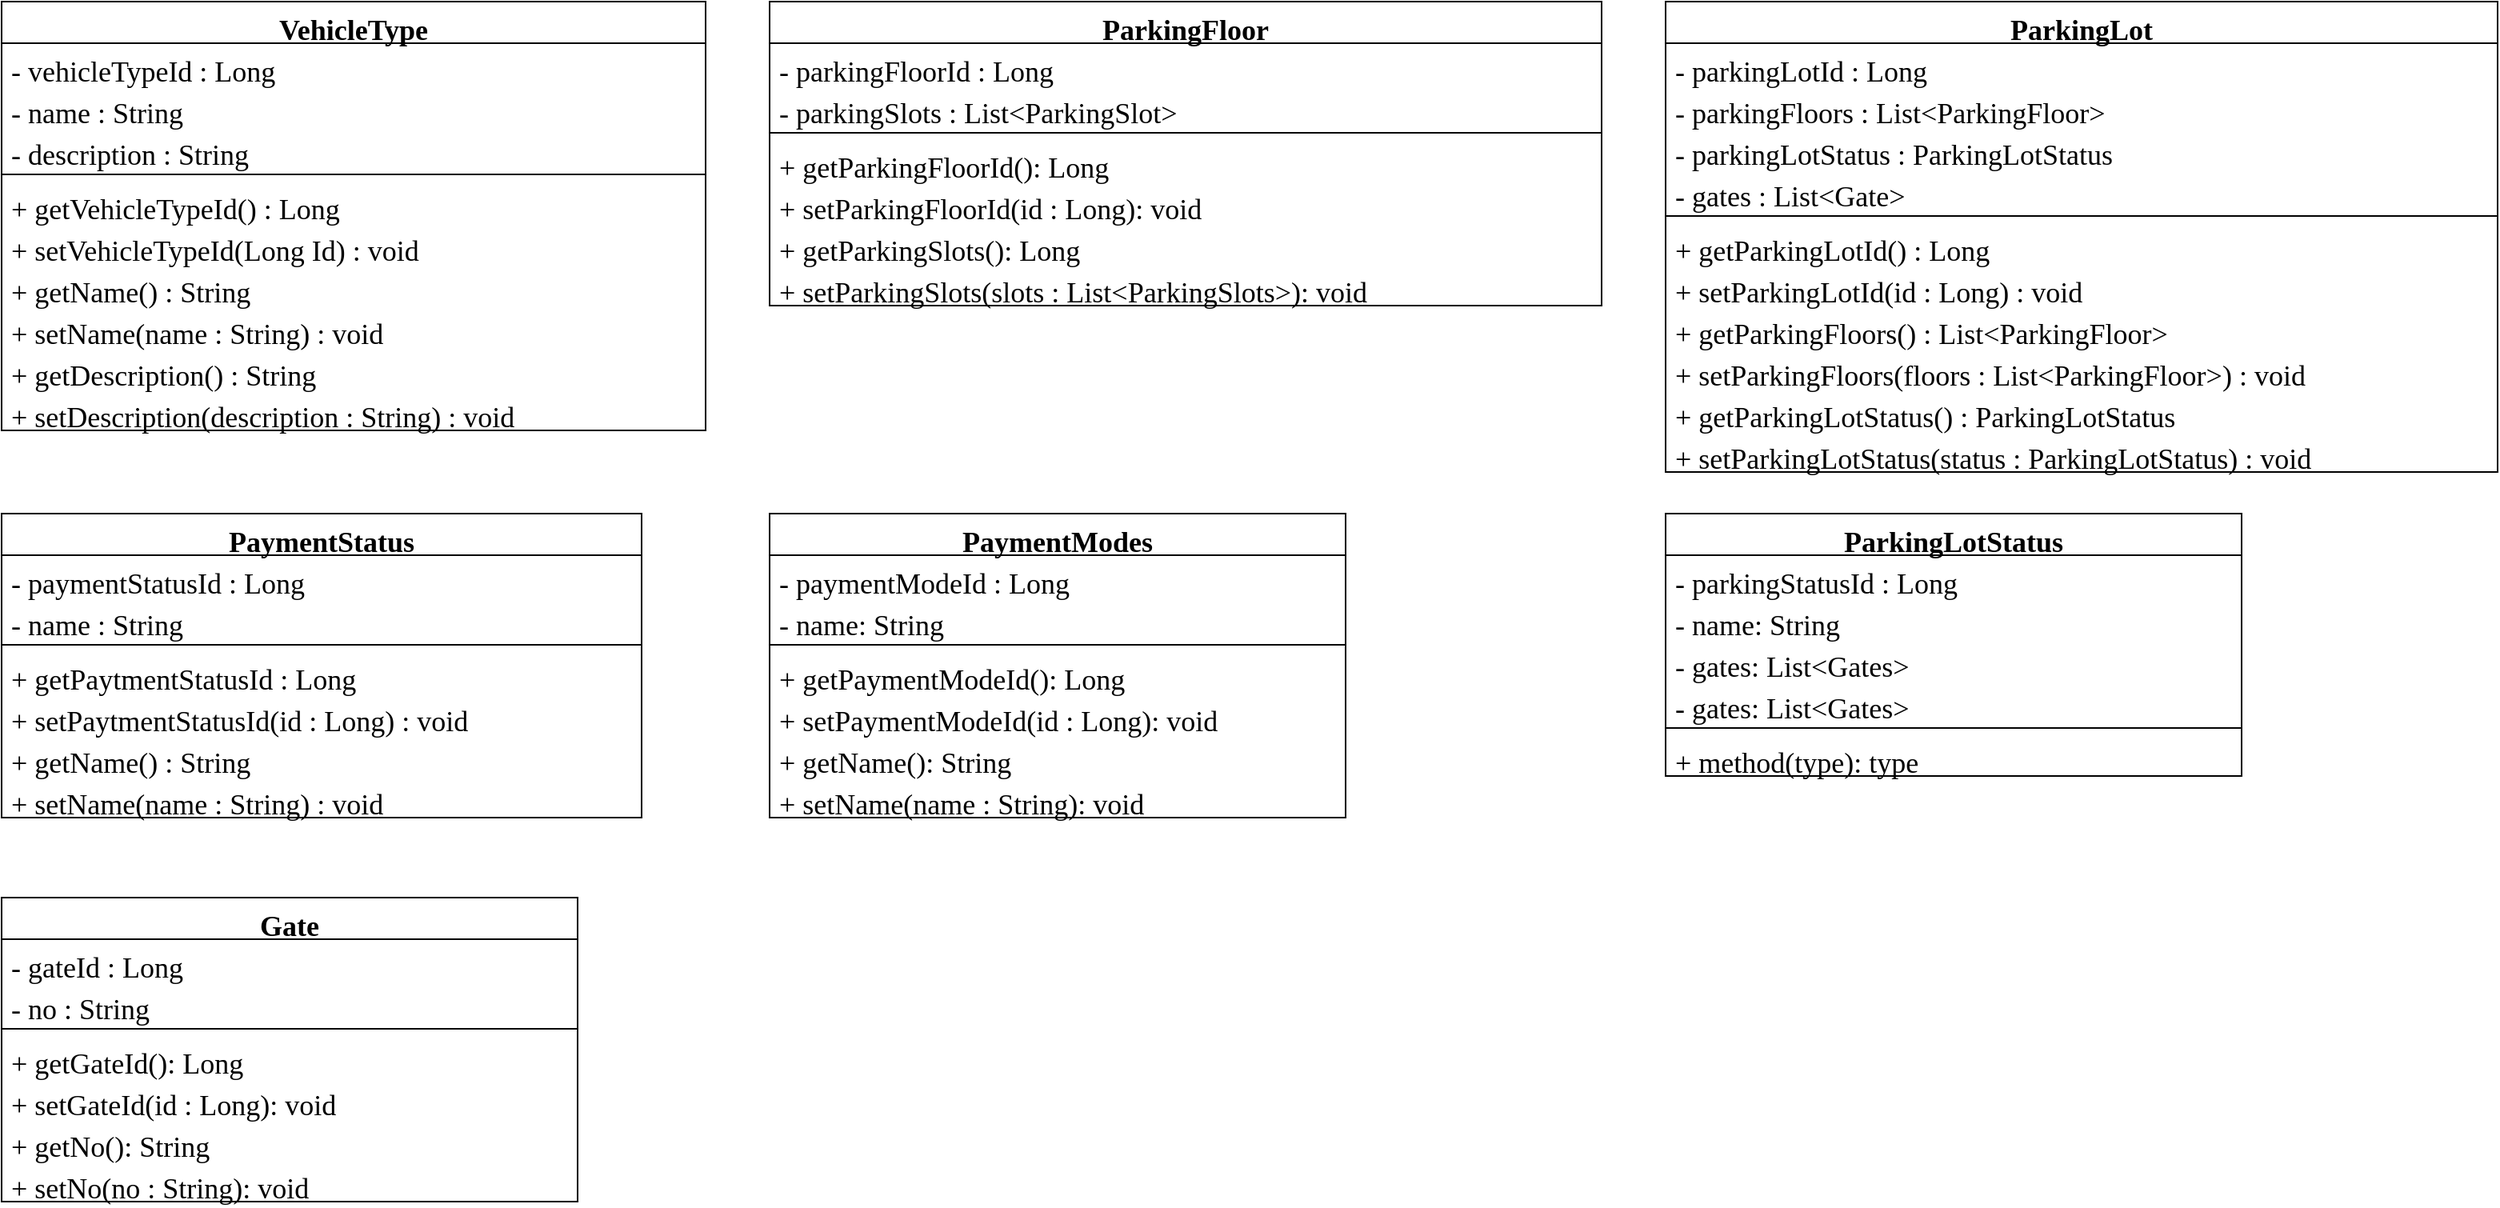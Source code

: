 <mxfile version="21.0.1" type="device"><diagram name="Page-1" id="UB-KBlysisWi_KqOLlp2"><mxGraphModel dx="2537" dy="889" grid="1" gridSize="10" guides="1" tooltips="1" connect="1" arrows="1" fold="1" page="1" pageScale="1" pageWidth="850" pageHeight="1100" math="0" shadow="0"><root><mxCell id="0"/><mxCell id="1" parent="0"/><mxCell id="cJrOIjA1WVbKjsoCyqxn-1" value="ParkingLot" style="swimlane;fontStyle=1;align=center;verticalAlign=top;childLayout=stackLayout;horizontal=1;startSize=26;horizontalStack=0;resizeParent=1;resizeParentMax=0;resizeLast=0;collapsible=1;marginBottom=0;fontFamily=Verdana;fontSize=18;" vertex="1" parent="1"><mxGeometry x="400" y="120" width="520" height="294" as="geometry"/></mxCell><mxCell id="cJrOIjA1WVbKjsoCyqxn-7" value="- parkingLotId : Long" style="text;strokeColor=none;fillColor=none;align=left;verticalAlign=top;spacingLeft=4;spacingRight=4;overflow=hidden;rotatable=0;points=[[0,0.5],[1,0.5]];portConstraint=eastwest;fontFamily=Verdana;fontSize=18;" vertex="1" parent="cJrOIjA1WVbKjsoCyqxn-1"><mxGeometry y="26" width="520" height="26" as="geometry"/></mxCell><mxCell id="cJrOIjA1WVbKjsoCyqxn-2" value="- parkingFloors : List&lt;ParkingFloor&gt;" style="text;strokeColor=none;fillColor=none;align=left;verticalAlign=top;spacingLeft=4;spacingRight=4;overflow=hidden;rotatable=0;points=[[0,0.5],[1,0.5]];portConstraint=eastwest;fontFamily=Verdana;fontSize=18;" vertex="1" parent="cJrOIjA1WVbKjsoCyqxn-1"><mxGeometry y="52" width="520" height="26" as="geometry"/></mxCell><mxCell id="cJrOIjA1WVbKjsoCyqxn-5" value="- parkingLotStatus : ParkingLotStatus" style="text;strokeColor=none;fillColor=none;align=left;verticalAlign=top;spacingLeft=4;spacingRight=4;overflow=hidden;rotatable=0;points=[[0,0.5],[1,0.5]];portConstraint=eastwest;fontFamily=Verdana;fontSize=18;" vertex="1" parent="cJrOIjA1WVbKjsoCyqxn-1"><mxGeometry y="78" width="520" height="26" as="geometry"/></mxCell><mxCell id="cJrOIjA1WVbKjsoCyqxn-6" value="- gates : List&lt;Gate&gt;" style="text;strokeColor=none;fillColor=none;align=left;verticalAlign=top;spacingLeft=4;spacingRight=4;overflow=hidden;rotatable=0;points=[[0,0.5],[1,0.5]];portConstraint=eastwest;fontFamily=Verdana;fontSize=18;" vertex="1" parent="cJrOIjA1WVbKjsoCyqxn-1"><mxGeometry y="104" width="520" height="26" as="geometry"/></mxCell><mxCell id="cJrOIjA1WVbKjsoCyqxn-3" value="" style="line;strokeWidth=1;fillColor=none;align=left;verticalAlign=middle;spacingTop=-1;spacingLeft=3;spacingRight=3;rotatable=0;labelPosition=right;points=[];portConstraint=eastwest;strokeColor=inherit;fontFamily=Verdana;fontSize=18;" vertex="1" parent="cJrOIjA1WVbKjsoCyqxn-1"><mxGeometry y="130" width="520" height="8" as="geometry"/></mxCell><mxCell id="cJrOIjA1WVbKjsoCyqxn-4" value="+ getParkingLotId() : Long" style="text;strokeColor=none;fillColor=none;align=left;verticalAlign=top;spacingLeft=4;spacingRight=4;overflow=hidden;rotatable=0;points=[[0,0.5],[1,0.5]];portConstraint=eastwest;fontFamily=Verdana;fontSize=18;" vertex="1" parent="cJrOIjA1WVbKjsoCyqxn-1"><mxGeometry y="138" width="520" height="26" as="geometry"/></mxCell><mxCell id="cJrOIjA1WVbKjsoCyqxn-52" value="+ setParkingLotId(id : Long) : void" style="text;strokeColor=none;fillColor=none;align=left;verticalAlign=top;spacingLeft=4;spacingRight=4;overflow=hidden;rotatable=0;points=[[0,0.5],[1,0.5]];portConstraint=eastwest;fontFamily=Verdana;fontSize=18;" vertex="1" parent="cJrOIjA1WVbKjsoCyqxn-1"><mxGeometry y="164" width="520" height="26" as="geometry"/></mxCell><mxCell id="cJrOIjA1WVbKjsoCyqxn-53" value="+ getParkingFloors() : List&lt;ParkingFloor&gt;" style="text;strokeColor=none;fillColor=none;align=left;verticalAlign=top;spacingLeft=4;spacingRight=4;overflow=hidden;rotatable=0;points=[[0,0.5],[1,0.5]];portConstraint=eastwest;fontFamily=Verdana;fontSize=18;" vertex="1" parent="cJrOIjA1WVbKjsoCyqxn-1"><mxGeometry y="190" width="520" height="26" as="geometry"/></mxCell><mxCell id="cJrOIjA1WVbKjsoCyqxn-54" value="+ setParkingFloors(floors : List&lt;ParkingFloor&gt;) : void" style="text;strokeColor=none;fillColor=none;align=left;verticalAlign=top;spacingLeft=4;spacingRight=4;overflow=hidden;rotatable=0;points=[[0,0.5],[1,0.5]];portConstraint=eastwest;fontFamily=Verdana;fontSize=18;" vertex="1" parent="cJrOIjA1WVbKjsoCyqxn-1"><mxGeometry y="216" width="520" height="26" as="geometry"/></mxCell><mxCell id="cJrOIjA1WVbKjsoCyqxn-55" value="+ getParkingLotStatus() : ParkingLotStatus " style="text;strokeColor=none;fillColor=none;align=left;verticalAlign=top;spacingLeft=4;spacingRight=4;overflow=hidden;rotatable=0;points=[[0,0.5],[1,0.5]];portConstraint=eastwest;fontFamily=Verdana;fontSize=18;" vertex="1" parent="cJrOIjA1WVbKjsoCyqxn-1"><mxGeometry y="242" width="520" height="26" as="geometry"/></mxCell><mxCell id="cJrOIjA1WVbKjsoCyqxn-56" value="+ setParkingLotStatus(status : ParkingLotStatus) : void " style="text;strokeColor=none;fillColor=none;align=left;verticalAlign=top;spacingLeft=4;spacingRight=4;overflow=hidden;rotatable=0;points=[[0,0.5],[1,0.5]];portConstraint=eastwest;fontFamily=Verdana;fontSize=18;" vertex="1" parent="cJrOIjA1WVbKjsoCyqxn-1"><mxGeometry y="268" width="520" height="26" as="geometry"/></mxCell><mxCell id="cJrOIjA1WVbKjsoCyqxn-8" value="ParkingFloor" style="swimlane;fontStyle=1;align=center;verticalAlign=top;childLayout=stackLayout;horizontal=1;startSize=26;horizontalStack=0;resizeParent=1;resizeParentMax=0;resizeLast=0;collapsible=1;marginBottom=0;fontFamily=Verdana;fontSize=18;" vertex="1" parent="1"><mxGeometry x="-160" y="120" width="520" height="190" as="geometry"/></mxCell><mxCell id="cJrOIjA1WVbKjsoCyqxn-9" value="- parkingFloorId : Long" style="text;strokeColor=none;fillColor=none;align=left;verticalAlign=top;spacingLeft=4;spacingRight=4;overflow=hidden;rotatable=0;points=[[0,0.5],[1,0.5]];portConstraint=eastwest;fontFamily=Verdana;fontSize=18;" vertex="1" parent="cJrOIjA1WVbKjsoCyqxn-8"><mxGeometry y="26" width="520" height="26" as="geometry"/></mxCell><mxCell id="cJrOIjA1WVbKjsoCyqxn-10" value="- parkingSlots : List&lt;ParkingSlot&gt;" style="text;strokeColor=none;fillColor=none;align=left;verticalAlign=top;spacingLeft=4;spacingRight=4;overflow=hidden;rotatable=0;points=[[0,0.5],[1,0.5]];portConstraint=eastwest;fontFamily=Verdana;fontSize=18;" vertex="1" parent="cJrOIjA1WVbKjsoCyqxn-8"><mxGeometry y="52" width="520" height="26" as="geometry"/></mxCell><mxCell id="cJrOIjA1WVbKjsoCyqxn-13" value="" style="line;strokeWidth=1;fillColor=none;align=left;verticalAlign=middle;spacingTop=-1;spacingLeft=3;spacingRight=3;rotatable=0;labelPosition=right;points=[];portConstraint=eastwest;strokeColor=inherit;fontFamily=Verdana;fontSize=18;" vertex="1" parent="cJrOIjA1WVbKjsoCyqxn-8"><mxGeometry y="78" width="520" height="8" as="geometry"/></mxCell><mxCell id="cJrOIjA1WVbKjsoCyqxn-14" value="+ getParkingFloorId(): Long" style="text;strokeColor=none;fillColor=none;align=left;verticalAlign=top;spacingLeft=4;spacingRight=4;overflow=hidden;rotatable=0;points=[[0,0.5],[1,0.5]];portConstraint=eastwest;fontFamily=Verdana;fontSize=18;" vertex="1" parent="cJrOIjA1WVbKjsoCyqxn-8"><mxGeometry y="86" width="520" height="26" as="geometry"/></mxCell><mxCell id="cJrOIjA1WVbKjsoCyqxn-75" value="+ setParkingFloorId(id : Long): void" style="text;strokeColor=none;fillColor=none;align=left;verticalAlign=top;spacingLeft=4;spacingRight=4;overflow=hidden;rotatable=0;points=[[0,0.5],[1,0.5]];portConstraint=eastwest;fontFamily=Verdana;fontSize=18;" vertex="1" parent="cJrOIjA1WVbKjsoCyqxn-8"><mxGeometry y="112" width="520" height="26" as="geometry"/></mxCell><mxCell id="cJrOIjA1WVbKjsoCyqxn-76" value="+ getParkingSlots(): Long" style="text;strokeColor=none;fillColor=none;align=left;verticalAlign=top;spacingLeft=4;spacingRight=4;overflow=hidden;rotatable=0;points=[[0,0.5],[1,0.5]];portConstraint=eastwest;fontFamily=Verdana;fontSize=18;" vertex="1" parent="cJrOIjA1WVbKjsoCyqxn-8"><mxGeometry y="138" width="520" height="26" as="geometry"/></mxCell><mxCell id="cJrOIjA1WVbKjsoCyqxn-77" value="+ setParkingSlots(slots : List&lt;ParkingSlots&gt;): void" style="text;strokeColor=none;fillColor=none;align=left;verticalAlign=top;spacingLeft=4;spacingRight=4;overflow=hidden;rotatable=0;points=[[0,0.5],[1,0.5]];portConstraint=eastwest;fontFamily=Verdana;fontSize=18;" vertex="1" parent="cJrOIjA1WVbKjsoCyqxn-8"><mxGeometry y="164" width="520" height="26" as="geometry"/></mxCell><mxCell id="cJrOIjA1WVbKjsoCyqxn-19" value="VehicleType" style="swimlane;fontStyle=1;align=center;verticalAlign=top;childLayout=stackLayout;horizontal=1;startSize=26;horizontalStack=0;resizeParent=1;resizeParentMax=0;resizeLast=0;collapsible=1;marginBottom=0;fontFamily=Verdana;fontSize=18;" vertex="1" parent="1"><mxGeometry x="-640" y="120" width="440" height="268" as="geometry"/></mxCell><mxCell id="cJrOIjA1WVbKjsoCyqxn-20" value="- vehicleTypeId : Long" style="text;strokeColor=none;fillColor=none;align=left;verticalAlign=top;spacingLeft=4;spacingRight=4;overflow=hidden;rotatable=0;points=[[0,0.5],[1,0.5]];portConstraint=eastwest;fontFamily=Verdana;fontSize=18;" vertex="1" parent="cJrOIjA1WVbKjsoCyqxn-19"><mxGeometry y="26" width="440" height="26" as="geometry"/></mxCell><mxCell id="cJrOIjA1WVbKjsoCyqxn-26" value="- name : String" style="text;strokeColor=none;fillColor=none;align=left;verticalAlign=top;spacingLeft=4;spacingRight=4;overflow=hidden;rotatable=0;points=[[0,0.5],[1,0.5]];portConstraint=eastwest;fontFamily=Verdana;fontSize=18;" vertex="1" parent="cJrOIjA1WVbKjsoCyqxn-19"><mxGeometry y="52" width="440" height="26" as="geometry"/></mxCell><mxCell id="cJrOIjA1WVbKjsoCyqxn-28" value="- description : String" style="text;strokeColor=none;fillColor=none;align=left;verticalAlign=top;spacingLeft=4;spacingRight=4;overflow=hidden;rotatable=0;points=[[0,0.5],[1,0.5]];portConstraint=eastwest;fontFamily=Verdana;fontSize=18;" vertex="1" parent="cJrOIjA1WVbKjsoCyqxn-19"><mxGeometry y="78" width="440" height="26" as="geometry"/></mxCell><mxCell id="cJrOIjA1WVbKjsoCyqxn-24" value="" style="line;strokeWidth=1;fillColor=none;align=left;verticalAlign=middle;spacingTop=-1;spacingLeft=3;spacingRight=3;rotatable=0;labelPosition=right;points=[];portConstraint=eastwest;strokeColor=inherit;fontFamily=Verdana;fontSize=18;" vertex="1" parent="cJrOIjA1WVbKjsoCyqxn-19"><mxGeometry y="104" width="440" height="8" as="geometry"/></mxCell><mxCell id="cJrOIjA1WVbKjsoCyqxn-27" value="+ getVehicleTypeId() : Long" style="text;strokeColor=none;fillColor=none;align=left;verticalAlign=top;spacingLeft=4;spacingRight=4;overflow=hidden;rotatable=0;points=[[0,0.5],[1,0.5]];portConstraint=eastwest;fontFamily=Verdana;fontSize=18;" vertex="1" parent="cJrOIjA1WVbKjsoCyqxn-19"><mxGeometry y="112" width="440" height="26" as="geometry"/></mxCell><mxCell id="cJrOIjA1WVbKjsoCyqxn-30" value="+ setVehicleTypeId(Long Id) : void" style="text;strokeColor=none;fillColor=none;align=left;verticalAlign=top;spacingLeft=4;spacingRight=4;overflow=hidden;rotatable=0;points=[[0,0.5],[1,0.5]];portConstraint=eastwest;fontFamily=Verdana;fontSize=18;" vertex="1" parent="cJrOIjA1WVbKjsoCyqxn-19"><mxGeometry y="138" width="440" height="26" as="geometry"/></mxCell><mxCell id="cJrOIjA1WVbKjsoCyqxn-29" value="+ getName() : String" style="text;strokeColor=none;fillColor=none;align=left;verticalAlign=top;spacingLeft=4;spacingRight=4;overflow=hidden;rotatable=0;points=[[0,0.5],[1,0.5]];portConstraint=eastwest;fontFamily=Verdana;fontSize=18;" vertex="1" parent="cJrOIjA1WVbKjsoCyqxn-19"><mxGeometry y="164" width="440" height="26" as="geometry"/></mxCell><mxCell id="cJrOIjA1WVbKjsoCyqxn-31" value="+ setName(name : String) : void" style="text;strokeColor=none;fillColor=none;align=left;verticalAlign=top;spacingLeft=4;spacingRight=4;overflow=hidden;rotatable=0;points=[[0,0.5],[1,0.5]];portConstraint=eastwest;fontFamily=Verdana;fontSize=18;" vertex="1" parent="cJrOIjA1WVbKjsoCyqxn-19"><mxGeometry y="190" width="440" height="26" as="geometry"/></mxCell><mxCell id="cJrOIjA1WVbKjsoCyqxn-33" value="+ getDescription() : String" style="text;strokeColor=none;fillColor=none;align=left;verticalAlign=top;spacingLeft=4;spacingRight=4;overflow=hidden;rotatable=0;points=[[0,0.5],[1,0.5]];portConstraint=eastwest;fontFamily=Verdana;fontSize=18;" vertex="1" parent="cJrOIjA1WVbKjsoCyqxn-19"><mxGeometry y="216" width="440" height="26" as="geometry"/></mxCell><mxCell id="cJrOIjA1WVbKjsoCyqxn-32" value="+ setDescription(description : String) : void" style="text;strokeColor=none;fillColor=none;align=left;verticalAlign=top;spacingLeft=4;spacingRight=4;overflow=hidden;rotatable=0;points=[[0,0.5],[1,0.5]];portConstraint=eastwest;fontFamily=Verdana;fontSize=18;" vertex="1" parent="cJrOIjA1WVbKjsoCyqxn-19"><mxGeometry y="242" width="440" height="26" as="geometry"/></mxCell><mxCell id="cJrOIjA1WVbKjsoCyqxn-45" value="ParkingLotStatus" style="swimlane;fontStyle=1;align=center;verticalAlign=top;childLayout=stackLayout;horizontal=1;startSize=26;horizontalStack=0;resizeParent=1;resizeParentMax=0;resizeLast=0;collapsible=1;marginBottom=0;fontFamily=Verdana;fontSize=18;" vertex="1" parent="1"><mxGeometry x="400" y="440" width="360" height="164" as="geometry"/></mxCell><mxCell id="cJrOIjA1WVbKjsoCyqxn-46" value="- parkingStatusId : Long" style="text;strokeColor=none;fillColor=none;align=left;verticalAlign=top;spacingLeft=4;spacingRight=4;overflow=hidden;rotatable=0;points=[[0,0.5],[1,0.5]];portConstraint=eastwest;fontFamily=Verdana;fontSize=18;" vertex="1" parent="cJrOIjA1WVbKjsoCyqxn-45"><mxGeometry y="26" width="360" height="26" as="geometry"/></mxCell><mxCell id="cJrOIjA1WVbKjsoCyqxn-47" value="- name: String" style="text;strokeColor=none;fillColor=none;align=left;verticalAlign=top;spacingLeft=4;spacingRight=4;overflow=hidden;rotatable=0;points=[[0,0.5],[1,0.5]];portConstraint=eastwest;fontFamily=Verdana;fontSize=18;" vertex="1" parent="cJrOIjA1WVbKjsoCyqxn-45"><mxGeometry y="52" width="360" height="26" as="geometry"/></mxCell><mxCell id="cJrOIjA1WVbKjsoCyqxn-48" value="- gates: List&lt;Gates&gt;" style="text;strokeColor=none;fillColor=none;align=left;verticalAlign=top;spacingLeft=4;spacingRight=4;overflow=hidden;rotatable=0;points=[[0,0.5],[1,0.5]];portConstraint=eastwest;fontFamily=Verdana;fontSize=18;" vertex="1" parent="cJrOIjA1WVbKjsoCyqxn-45"><mxGeometry y="78" width="360" height="26" as="geometry"/></mxCell><mxCell id="cJrOIjA1WVbKjsoCyqxn-49" value="- gates: List&lt;Gates&gt;" style="text;strokeColor=none;fillColor=none;align=left;verticalAlign=top;spacingLeft=4;spacingRight=4;overflow=hidden;rotatable=0;points=[[0,0.5],[1,0.5]];portConstraint=eastwest;fontFamily=Verdana;fontSize=18;" vertex="1" parent="cJrOIjA1WVbKjsoCyqxn-45"><mxGeometry y="104" width="360" height="26" as="geometry"/></mxCell><mxCell id="cJrOIjA1WVbKjsoCyqxn-50" value="" style="line;strokeWidth=1;fillColor=none;align=left;verticalAlign=middle;spacingTop=-1;spacingLeft=3;spacingRight=3;rotatable=0;labelPosition=right;points=[];portConstraint=eastwest;strokeColor=inherit;fontFamily=Verdana;fontSize=18;" vertex="1" parent="cJrOIjA1WVbKjsoCyqxn-45"><mxGeometry y="130" width="360" height="8" as="geometry"/></mxCell><mxCell id="cJrOIjA1WVbKjsoCyqxn-51" value="+ method(type): type" style="text;strokeColor=none;fillColor=none;align=left;verticalAlign=top;spacingLeft=4;spacingRight=4;overflow=hidden;rotatable=0;points=[[0,0.5],[1,0.5]];portConstraint=eastwest;fontFamily=Verdana;fontSize=18;" vertex="1" parent="cJrOIjA1WVbKjsoCyqxn-45"><mxGeometry y="138" width="360" height="26" as="geometry"/></mxCell><mxCell id="cJrOIjA1WVbKjsoCyqxn-57" value="PaymentStatus" style="swimlane;fontStyle=1;align=center;verticalAlign=top;childLayout=stackLayout;horizontal=1;startSize=26;horizontalStack=0;resizeParent=1;resizeParentMax=0;resizeLast=0;collapsible=1;marginBottom=0;fontFamily=Verdana;fontSize=18;" vertex="1" parent="1"><mxGeometry x="-640" y="440" width="400" height="190" as="geometry"/></mxCell><mxCell id="cJrOIjA1WVbKjsoCyqxn-58" value="- paymentStatusId : Long" style="text;strokeColor=none;fillColor=none;align=left;verticalAlign=top;spacingLeft=4;spacingRight=4;overflow=hidden;rotatable=0;points=[[0,0.5],[1,0.5]];portConstraint=eastwest;fontFamily=Verdana;fontSize=18;" vertex="1" parent="cJrOIjA1WVbKjsoCyqxn-57"><mxGeometry y="26" width="400" height="26" as="geometry"/></mxCell><mxCell id="cJrOIjA1WVbKjsoCyqxn-59" value="- name : String" style="text;strokeColor=none;fillColor=none;align=left;verticalAlign=top;spacingLeft=4;spacingRight=4;overflow=hidden;rotatable=0;points=[[0,0.5],[1,0.5]];portConstraint=eastwest;fontFamily=Verdana;fontSize=18;" vertex="1" parent="cJrOIjA1WVbKjsoCyqxn-57"><mxGeometry y="52" width="400" height="26" as="geometry"/></mxCell><mxCell id="cJrOIjA1WVbKjsoCyqxn-62" value="" style="line;strokeWidth=1;fillColor=none;align=left;verticalAlign=middle;spacingTop=-1;spacingLeft=3;spacingRight=3;rotatable=0;labelPosition=right;points=[];portConstraint=eastwest;strokeColor=inherit;fontFamily=Verdana;fontSize=18;" vertex="1" parent="cJrOIjA1WVbKjsoCyqxn-57"><mxGeometry y="78" width="400" height="8" as="geometry"/></mxCell><mxCell id="cJrOIjA1WVbKjsoCyqxn-71" value="+ getPaytmentStatusId : Long" style="text;strokeColor=none;fillColor=none;align=left;verticalAlign=top;spacingLeft=4;spacingRight=4;overflow=hidden;rotatable=0;points=[[0,0.5],[1,0.5]];portConstraint=eastwest;fontFamily=Verdana;fontSize=18;" vertex="1" parent="cJrOIjA1WVbKjsoCyqxn-57"><mxGeometry y="86" width="400" height="26" as="geometry"/></mxCell><mxCell id="cJrOIjA1WVbKjsoCyqxn-63" value="+ setPaytmentStatusId(id : Long) : void" style="text;strokeColor=none;fillColor=none;align=left;verticalAlign=top;spacingLeft=4;spacingRight=4;overflow=hidden;rotatable=0;points=[[0,0.5],[1,0.5]];portConstraint=eastwest;fontFamily=Verdana;fontSize=18;" vertex="1" parent="cJrOIjA1WVbKjsoCyqxn-57"><mxGeometry y="112" width="400" height="26" as="geometry"/></mxCell><mxCell id="cJrOIjA1WVbKjsoCyqxn-72" value="+ getName() : String" style="text;strokeColor=none;fillColor=none;align=left;verticalAlign=top;spacingLeft=4;spacingRight=4;overflow=hidden;rotatable=0;points=[[0,0.5],[1,0.5]];portConstraint=eastwest;fontFamily=Verdana;fontSize=18;" vertex="1" parent="cJrOIjA1WVbKjsoCyqxn-57"><mxGeometry y="138" width="400" height="26" as="geometry"/></mxCell><mxCell id="cJrOIjA1WVbKjsoCyqxn-73" value="+ setName(name : String) : void" style="text;strokeColor=none;fillColor=none;align=left;verticalAlign=top;spacingLeft=4;spacingRight=4;overflow=hidden;rotatable=0;points=[[0,0.5],[1,0.5]];portConstraint=eastwest;fontFamily=Verdana;fontSize=18;" vertex="1" parent="cJrOIjA1WVbKjsoCyqxn-57"><mxGeometry y="164" width="400" height="26" as="geometry"/></mxCell><mxCell id="cJrOIjA1WVbKjsoCyqxn-64" value="PaymentModes" style="swimlane;fontStyle=1;align=center;verticalAlign=top;childLayout=stackLayout;horizontal=1;startSize=26;horizontalStack=0;resizeParent=1;resizeParentMax=0;resizeLast=0;collapsible=1;marginBottom=0;fontFamily=Verdana;fontSize=18;" vertex="1" parent="1"><mxGeometry x="-160" y="440" width="360" height="190" as="geometry"/></mxCell><mxCell id="cJrOIjA1WVbKjsoCyqxn-65" value="- paymentModeId : Long" style="text;strokeColor=none;fillColor=none;align=left;verticalAlign=top;spacingLeft=4;spacingRight=4;overflow=hidden;rotatable=0;points=[[0,0.5],[1,0.5]];portConstraint=eastwest;fontFamily=Verdana;fontSize=18;" vertex="1" parent="cJrOIjA1WVbKjsoCyqxn-64"><mxGeometry y="26" width="360" height="26" as="geometry"/></mxCell><mxCell id="cJrOIjA1WVbKjsoCyqxn-66" value="- name: String" style="text;strokeColor=none;fillColor=none;align=left;verticalAlign=top;spacingLeft=4;spacingRight=4;overflow=hidden;rotatable=0;points=[[0,0.5],[1,0.5]];portConstraint=eastwest;fontFamily=Verdana;fontSize=18;" vertex="1" parent="cJrOIjA1WVbKjsoCyqxn-64"><mxGeometry y="52" width="360" height="26" as="geometry"/></mxCell><mxCell id="cJrOIjA1WVbKjsoCyqxn-69" value="" style="line;strokeWidth=1;fillColor=none;align=left;verticalAlign=middle;spacingTop=-1;spacingLeft=3;spacingRight=3;rotatable=0;labelPosition=right;points=[];portConstraint=eastwest;strokeColor=inherit;fontFamily=Verdana;fontSize=18;" vertex="1" parent="cJrOIjA1WVbKjsoCyqxn-64"><mxGeometry y="78" width="360" height="8" as="geometry"/></mxCell><mxCell id="cJrOIjA1WVbKjsoCyqxn-70" value="+ getPaymentModeId(): Long" style="text;strokeColor=none;fillColor=none;align=left;verticalAlign=top;spacingLeft=4;spacingRight=4;overflow=hidden;rotatable=0;points=[[0,0.5],[1,0.5]];portConstraint=eastwest;fontFamily=Verdana;fontSize=18;" vertex="1" parent="cJrOIjA1WVbKjsoCyqxn-64"><mxGeometry y="86" width="360" height="26" as="geometry"/></mxCell><mxCell id="cJrOIjA1WVbKjsoCyqxn-78" value="+ setPaymentModeId(id : Long): void" style="text;strokeColor=none;fillColor=none;align=left;verticalAlign=top;spacingLeft=4;spacingRight=4;overflow=hidden;rotatable=0;points=[[0,0.5],[1,0.5]];portConstraint=eastwest;fontFamily=Verdana;fontSize=18;" vertex="1" parent="cJrOIjA1WVbKjsoCyqxn-64"><mxGeometry y="112" width="360" height="26" as="geometry"/></mxCell><mxCell id="cJrOIjA1WVbKjsoCyqxn-79" value="+ getName(): String" style="text;strokeColor=none;fillColor=none;align=left;verticalAlign=top;spacingLeft=4;spacingRight=4;overflow=hidden;rotatable=0;points=[[0,0.5],[1,0.5]];portConstraint=eastwest;fontFamily=Verdana;fontSize=18;" vertex="1" parent="cJrOIjA1WVbKjsoCyqxn-64"><mxGeometry y="138" width="360" height="26" as="geometry"/></mxCell><mxCell id="cJrOIjA1WVbKjsoCyqxn-80" value="+ setName(name : String): void" style="text;strokeColor=none;fillColor=none;align=left;verticalAlign=top;spacingLeft=4;spacingRight=4;overflow=hidden;rotatable=0;points=[[0,0.5],[1,0.5]];portConstraint=eastwest;fontFamily=Verdana;fontSize=18;" vertex="1" parent="cJrOIjA1WVbKjsoCyqxn-64"><mxGeometry y="164" width="360" height="26" as="geometry"/></mxCell><mxCell id="cJrOIjA1WVbKjsoCyqxn-81" value="Gate" style="swimlane;fontStyle=1;align=center;verticalAlign=top;childLayout=stackLayout;horizontal=1;startSize=26;horizontalStack=0;resizeParent=1;resizeParentMax=0;resizeLast=0;collapsible=1;marginBottom=0;fontFamily=Verdana;fontSize=18;" vertex="1" parent="1"><mxGeometry x="-640" y="680" width="360" height="190" as="geometry"/></mxCell><mxCell id="cJrOIjA1WVbKjsoCyqxn-82" value="- gateId : Long" style="text;strokeColor=none;fillColor=none;align=left;verticalAlign=top;spacingLeft=4;spacingRight=4;overflow=hidden;rotatable=0;points=[[0,0.5],[1,0.5]];portConstraint=eastwest;fontFamily=Verdana;fontSize=18;" vertex="1" parent="cJrOIjA1WVbKjsoCyqxn-81"><mxGeometry y="26" width="360" height="26" as="geometry"/></mxCell><mxCell id="cJrOIjA1WVbKjsoCyqxn-83" value="- no : String" style="text;strokeColor=none;fillColor=none;align=left;verticalAlign=top;spacingLeft=4;spacingRight=4;overflow=hidden;rotatable=0;points=[[0,0.5],[1,0.5]];portConstraint=eastwest;fontFamily=Verdana;fontSize=18;" vertex="1" parent="cJrOIjA1WVbKjsoCyqxn-81"><mxGeometry y="52" width="360" height="26" as="geometry"/></mxCell><mxCell id="cJrOIjA1WVbKjsoCyqxn-84" value="" style="line;strokeWidth=1;fillColor=none;align=left;verticalAlign=middle;spacingTop=-1;spacingLeft=3;spacingRight=3;rotatable=0;labelPosition=right;points=[];portConstraint=eastwest;strokeColor=inherit;fontFamily=Verdana;fontSize=18;" vertex="1" parent="cJrOIjA1WVbKjsoCyqxn-81"><mxGeometry y="78" width="360" height="8" as="geometry"/></mxCell><mxCell id="cJrOIjA1WVbKjsoCyqxn-85" value="+ getGateId(): Long" style="text;strokeColor=none;fillColor=none;align=left;verticalAlign=top;spacingLeft=4;spacingRight=4;overflow=hidden;rotatable=0;points=[[0,0.5],[1,0.5]];portConstraint=eastwest;fontFamily=Verdana;fontSize=18;" vertex="1" parent="cJrOIjA1WVbKjsoCyqxn-81"><mxGeometry y="86" width="360" height="26" as="geometry"/></mxCell><mxCell id="cJrOIjA1WVbKjsoCyqxn-86" value="+ setGateId(id : Long): void" style="text;strokeColor=none;fillColor=none;align=left;verticalAlign=top;spacingLeft=4;spacingRight=4;overflow=hidden;rotatable=0;points=[[0,0.5],[1,0.5]];portConstraint=eastwest;fontFamily=Verdana;fontSize=18;" vertex="1" parent="cJrOIjA1WVbKjsoCyqxn-81"><mxGeometry y="112" width="360" height="26" as="geometry"/></mxCell><mxCell id="cJrOIjA1WVbKjsoCyqxn-87" value="+ getNo(): String" style="text;strokeColor=none;fillColor=none;align=left;verticalAlign=top;spacingLeft=4;spacingRight=4;overflow=hidden;rotatable=0;points=[[0,0.5],[1,0.5]];portConstraint=eastwest;fontFamily=Verdana;fontSize=18;" vertex="1" parent="cJrOIjA1WVbKjsoCyqxn-81"><mxGeometry y="138" width="360" height="26" as="geometry"/></mxCell><mxCell id="cJrOIjA1WVbKjsoCyqxn-88" value="+ setNo(no : String): void" style="text;strokeColor=none;fillColor=none;align=left;verticalAlign=top;spacingLeft=4;spacingRight=4;overflow=hidden;rotatable=0;points=[[0,0.5],[1,0.5]];portConstraint=eastwest;fontFamily=Verdana;fontSize=18;" vertex="1" parent="cJrOIjA1WVbKjsoCyqxn-81"><mxGeometry y="164" width="360" height="26" as="geometry"/></mxCell></root></mxGraphModel></diagram></mxfile>